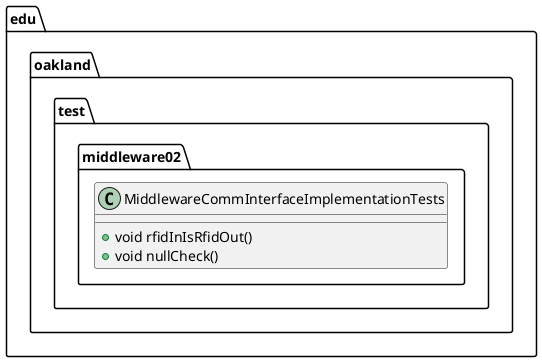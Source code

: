 @startuml MiddlewareCommInterfaceImplementationTests

package edu.oakland.test.middleware02 {
    class MiddlewareCommInterfaceImplementationTests {
        + void rfidInIsRfidOut()
        + void nullCheck()
    }
}

@enduml